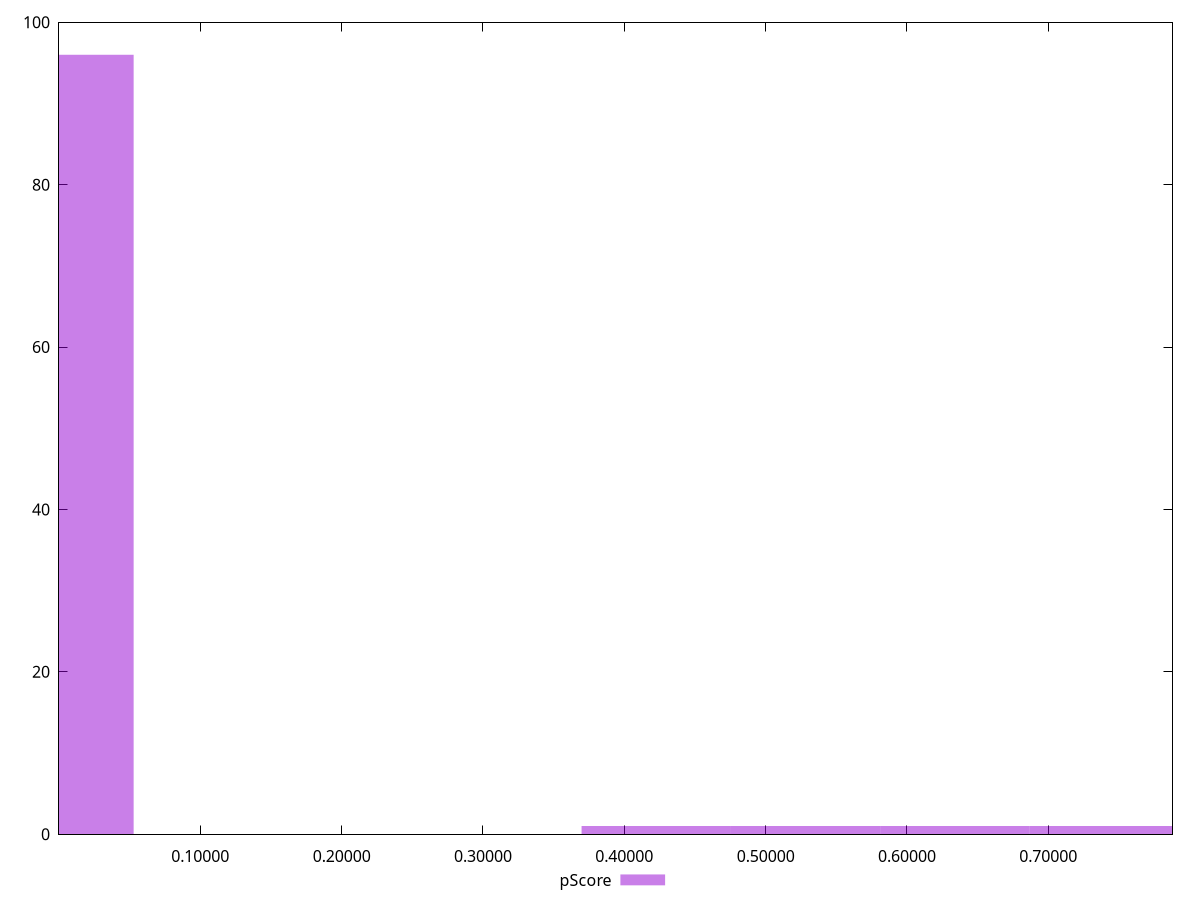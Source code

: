 reset

$pScore <<EOF
0.528226751144805 1
0.633872101373766 1
0 96
0.422581400915844 1
0.739517451602727 1
EOF

set key outside below
set boxwidth 0.105645350228961
set xrange [0.00001954792028646679:0.7878634385796381]
set yrange [0:100]
set trange [0:100]
set style fill transparent solid 0.5 noborder
set terminal svg size 640, 490 enhanced background rgb 'white'
set output "reports/report_00027_2021-02-24T12-40-31.850Z/largest-contentful-paint/samples/astro/pScore/histogram.svg"

plot $pScore title "pScore" with boxes

reset
